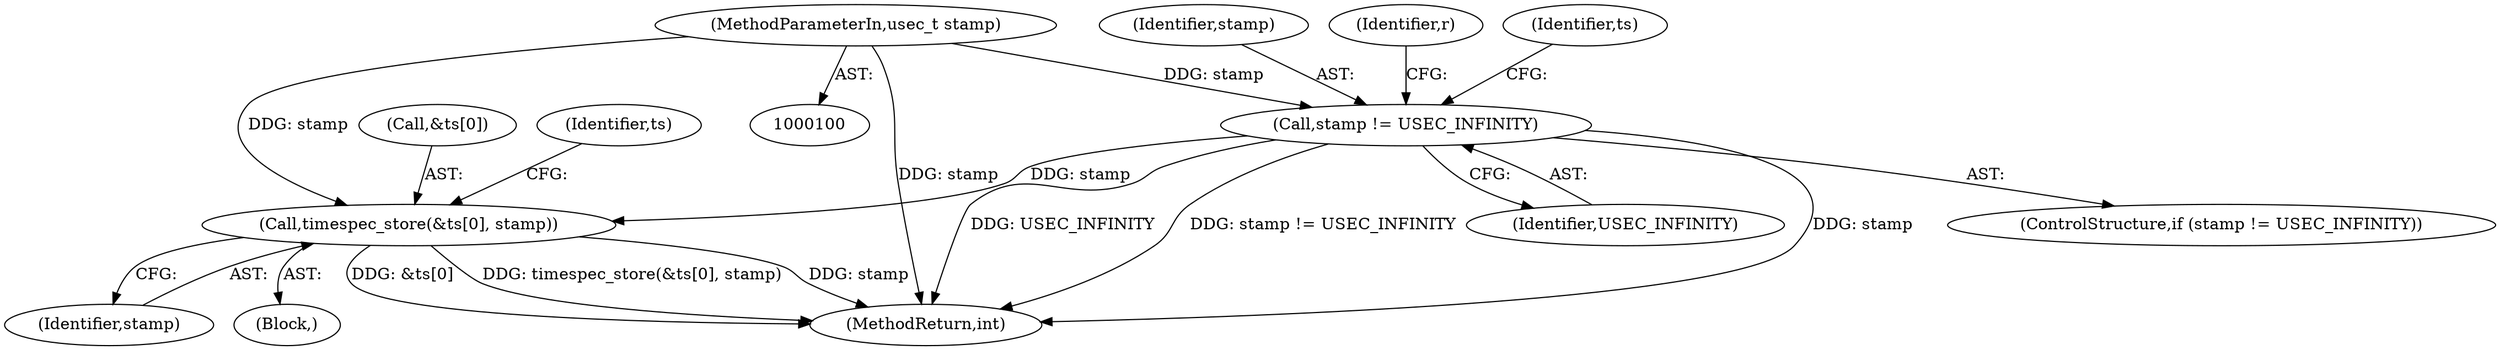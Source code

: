 digraph "0_systemd_06eeacb6fe029804f296b065b3ce91e796e1cd0e@array" {
"1000190" [label="(Call,timespec_store(&ts[0], stamp))"];
"1000185" [label="(Call,stamp != USEC_INFINITY)"];
"1000103" [label="(MethodParameterIn,usec_t stamp)"];
"1000191" [label="(Call,&ts[0])"];
"1000198" [label="(Identifier,ts)"];
"1000186" [label="(Identifier,stamp)"];
"1000185" [label="(Call,stamp != USEC_INFINITY)"];
"1000210" [label="(Identifier,r)"];
"1000187" [label="(Identifier,USEC_INFINITY)"];
"1000223" [label="(MethodReturn,int)"];
"1000190" [label="(Call,timespec_store(&ts[0], stamp))"];
"1000193" [label="(Identifier,ts)"];
"1000195" [label="(Identifier,stamp)"];
"1000188" [label="(Block,)"];
"1000103" [label="(MethodParameterIn,usec_t stamp)"];
"1000184" [label="(ControlStructure,if (stamp != USEC_INFINITY))"];
"1000190" -> "1000188"  [label="AST: "];
"1000190" -> "1000195"  [label="CFG: "];
"1000191" -> "1000190"  [label="AST: "];
"1000195" -> "1000190"  [label="AST: "];
"1000198" -> "1000190"  [label="CFG: "];
"1000190" -> "1000223"  [label="DDG: timespec_store(&ts[0], stamp)"];
"1000190" -> "1000223"  [label="DDG: stamp"];
"1000190" -> "1000223"  [label="DDG: &ts[0]"];
"1000185" -> "1000190"  [label="DDG: stamp"];
"1000103" -> "1000190"  [label="DDG: stamp"];
"1000185" -> "1000184"  [label="AST: "];
"1000185" -> "1000187"  [label="CFG: "];
"1000186" -> "1000185"  [label="AST: "];
"1000187" -> "1000185"  [label="AST: "];
"1000193" -> "1000185"  [label="CFG: "];
"1000210" -> "1000185"  [label="CFG: "];
"1000185" -> "1000223"  [label="DDG: USEC_INFINITY"];
"1000185" -> "1000223"  [label="DDG: stamp != USEC_INFINITY"];
"1000185" -> "1000223"  [label="DDG: stamp"];
"1000103" -> "1000185"  [label="DDG: stamp"];
"1000103" -> "1000100"  [label="AST: "];
"1000103" -> "1000223"  [label="DDG: stamp"];
}
